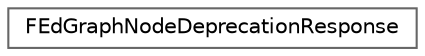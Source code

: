 digraph "Graphical Class Hierarchy"
{
 // INTERACTIVE_SVG=YES
 // LATEX_PDF_SIZE
  bgcolor="transparent";
  edge [fontname=Helvetica,fontsize=10,labelfontname=Helvetica,labelfontsize=10];
  node [fontname=Helvetica,fontsize=10,shape=box,height=0.2,width=0.4];
  rankdir="LR";
  Node0 [id="Node000000",label="FEdGraphNodeDeprecationResponse",height=0.2,width=0.4,color="grey40", fillcolor="white", style="filled",URL="$d0/dc8/structFEdGraphNodeDeprecationResponse.html",tooltip="Deprecation response data."];
}
